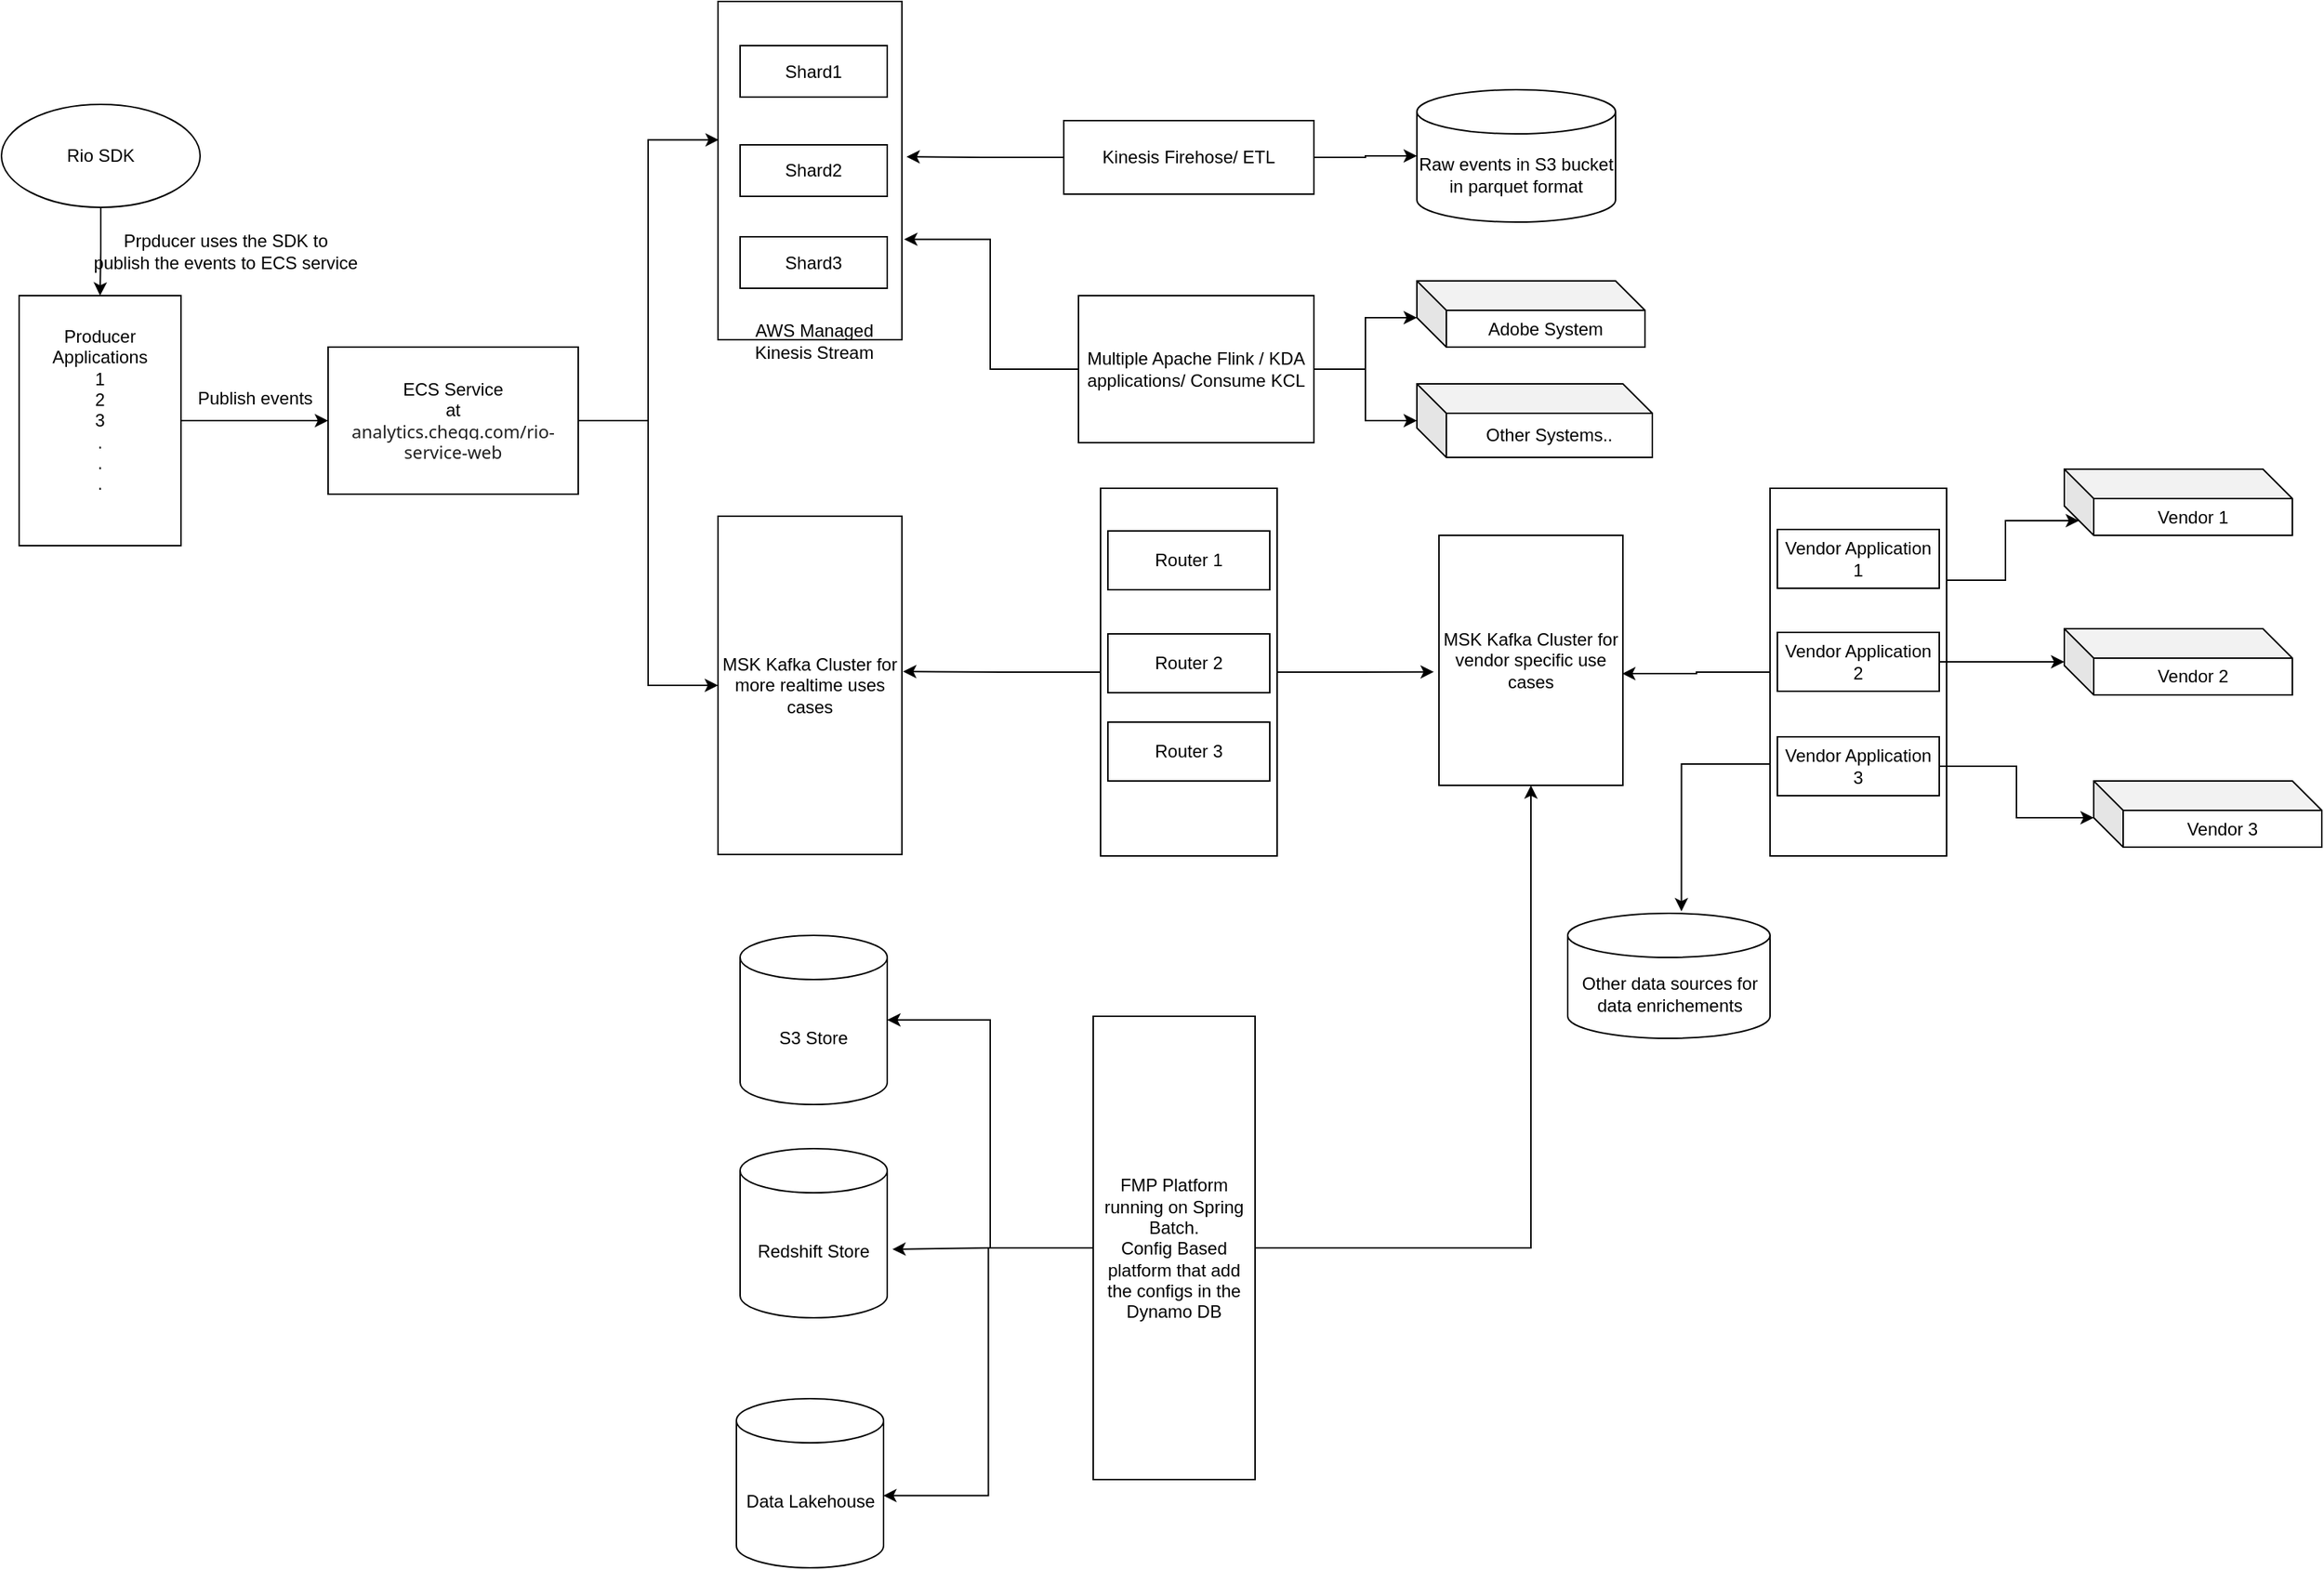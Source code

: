 <mxfile version="25.0.3">
  <diagram name="Page-1" id="SsrnoutQnXabE9va70Cc">
    <mxGraphModel dx="1434" dy="1978" grid="1" gridSize="10" guides="1" tooltips="1" connect="1" arrows="1" fold="1" page="1" pageScale="1" pageWidth="827" pageHeight="1169" math="0" shadow="0">
      <root>
        <mxCell id="0" />
        <mxCell id="1" parent="0" />
        <mxCell id="bDXXekkd5-EwSkiZ4GkZ-7" value="" style="rounded=0;whiteSpace=wrap;html=1;" vertex="1" parent="1">
          <mxGeometry x="525" y="-50" width="125" height="230" as="geometry" />
        </mxCell>
        <mxCell id="bDXXekkd5-EwSkiZ4GkZ-3" style="edgeStyle=orthogonalEdgeStyle;rounded=0;orthogonalLoop=1;jettySize=auto;html=1;entryX=0;entryY=0.5;entryDx=0;entryDy=0;" edge="1" parent="1" source="bDXXekkd5-EwSkiZ4GkZ-1" target="bDXXekkd5-EwSkiZ4GkZ-2">
          <mxGeometry relative="1" as="geometry" />
        </mxCell>
        <mxCell id="bDXXekkd5-EwSkiZ4GkZ-1" value="Producer Applications&lt;div&gt;1&lt;/div&gt;&lt;div&gt;2&lt;/div&gt;&lt;div&gt;3&lt;/div&gt;&lt;div&gt;.&lt;/div&gt;&lt;div&gt;.&lt;/div&gt;&lt;div&gt;.&lt;/div&gt;&lt;div&gt;&lt;br&gt;&lt;/div&gt;" style="rounded=0;whiteSpace=wrap;html=1;" vertex="1" parent="1">
          <mxGeometry x="50" y="150" width="110" height="170" as="geometry" />
        </mxCell>
        <mxCell id="bDXXekkd5-EwSkiZ4GkZ-55" style="edgeStyle=orthogonalEdgeStyle;rounded=0;orthogonalLoop=1;jettySize=auto;html=1;entryX=0;entryY=0.5;entryDx=0;entryDy=0;" edge="1" parent="1" source="bDXXekkd5-EwSkiZ4GkZ-2" target="bDXXekkd5-EwSkiZ4GkZ-53">
          <mxGeometry relative="1" as="geometry" />
        </mxCell>
        <mxCell id="bDXXekkd5-EwSkiZ4GkZ-2" value="ECS Service&lt;div&gt;at&lt;/div&gt;&lt;div&gt;&lt;span style=&quot;color: rgb(31, 31, 31); font-family: system-ui, sans-serif; text-align: start; background-color: rgb(255, 255, 255);&quot;&gt;analytics.chegg.com/rio-service-web&lt;/span&gt;&lt;/div&gt;" style="rounded=0;whiteSpace=wrap;html=1;" vertex="1" parent="1">
          <mxGeometry x="260" y="185" width="170" height="100" as="geometry" />
        </mxCell>
        <mxCell id="bDXXekkd5-EwSkiZ4GkZ-6" style="edgeStyle=orthogonalEdgeStyle;rounded=0;orthogonalLoop=1;jettySize=auto;html=1;entryX=0.5;entryY=0;entryDx=0;entryDy=0;" edge="1" parent="1" source="bDXXekkd5-EwSkiZ4GkZ-4" target="bDXXekkd5-EwSkiZ4GkZ-1">
          <mxGeometry relative="1" as="geometry" />
        </mxCell>
        <mxCell id="bDXXekkd5-EwSkiZ4GkZ-4" value="Rio SDK" style="ellipse;whiteSpace=wrap;html=1;" vertex="1" parent="1">
          <mxGeometry x="38" y="20" width="135" height="70" as="geometry" />
        </mxCell>
        <mxCell id="bDXXekkd5-EwSkiZ4GkZ-8" value="Shard1" style="rounded=0;whiteSpace=wrap;html=1;" vertex="1" parent="1">
          <mxGeometry x="540" y="-20" width="100" height="35" as="geometry" />
        </mxCell>
        <mxCell id="bDXXekkd5-EwSkiZ4GkZ-9" value="Shard2" style="rounded=0;whiteSpace=wrap;html=1;" vertex="1" parent="1">
          <mxGeometry x="540" y="47.5" width="100" height="35" as="geometry" />
        </mxCell>
        <mxCell id="bDXXekkd5-EwSkiZ4GkZ-10" value="Shard3" style="rounded=0;whiteSpace=wrap;html=1;" vertex="1" parent="1">
          <mxGeometry x="540" y="110" width="100" height="35" as="geometry" />
        </mxCell>
        <mxCell id="bDXXekkd5-EwSkiZ4GkZ-15" value="AWS Managed&lt;div&gt;Kinesis Stream&lt;/div&gt;" style="text;html=1;align=center;verticalAlign=middle;resizable=0;points=[];autosize=1;strokeColor=none;fillColor=none;" vertex="1" parent="1">
          <mxGeometry x="540" y="161" width="100" height="40" as="geometry" />
        </mxCell>
        <mxCell id="bDXXekkd5-EwSkiZ4GkZ-16" value="Prpducer uses the SDK to&lt;div&gt;publish the events to ECS service&lt;/div&gt;" style="text;html=1;align=center;verticalAlign=middle;resizable=0;points=[];autosize=1;strokeColor=none;fillColor=none;" vertex="1" parent="1">
          <mxGeometry x="90" y="100" width="200" height="40" as="geometry" />
        </mxCell>
        <mxCell id="bDXXekkd5-EwSkiZ4GkZ-17" value="Publish events" style="text;html=1;align=center;verticalAlign=middle;resizable=0;points=[];autosize=1;strokeColor=none;fillColor=none;" vertex="1" parent="1">
          <mxGeometry x="160" y="205" width="100" height="30" as="geometry" />
        </mxCell>
        <mxCell id="bDXXekkd5-EwSkiZ4GkZ-18" value="Raw events in S3 bucket in parquet format" style="shape=cylinder3;whiteSpace=wrap;html=1;boundedLbl=1;backgroundOutline=1;size=15;" vertex="1" parent="1">
          <mxGeometry x="1000" y="10" width="135" height="90" as="geometry" />
        </mxCell>
        <mxCell id="bDXXekkd5-EwSkiZ4GkZ-37" style="edgeStyle=orthogonalEdgeStyle;rounded=0;orthogonalLoop=1;jettySize=auto;html=1;" edge="1" parent="1" source="bDXXekkd5-EwSkiZ4GkZ-19" target="bDXXekkd5-EwSkiZ4GkZ-18">
          <mxGeometry relative="1" as="geometry" />
        </mxCell>
        <mxCell id="bDXXekkd5-EwSkiZ4GkZ-19" value="Kinesis Firehose/ ETL" style="rounded=0;whiteSpace=wrap;html=1;" vertex="1" parent="1">
          <mxGeometry x="760" y="31" width="170" height="50" as="geometry" />
        </mxCell>
        <mxCell id="bDXXekkd5-EwSkiZ4GkZ-36" style="edgeStyle=orthogonalEdgeStyle;rounded=0;orthogonalLoop=1;jettySize=auto;html=1;entryX=1.025;entryY=0.459;entryDx=0;entryDy=0;entryPerimeter=0;" edge="1" parent="1" source="bDXXekkd5-EwSkiZ4GkZ-19" target="bDXXekkd5-EwSkiZ4GkZ-7">
          <mxGeometry relative="1" as="geometry" />
        </mxCell>
        <mxCell id="bDXXekkd5-EwSkiZ4GkZ-38" style="edgeStyle=orthogonalEdgeStyle;rounded=0;orthogonalLoop=1;jettySize=auto;html=1;entryX=0.004;entryY=0.409;entryDx=0;entryDy=0;entryPerimeter=0;" edge="1" parent="1" source="bDXXekkd5-EwSkiZ4GkZ-2" target="bDXXekkd5-EwSkiZ4GkZ-7">
          <mxGeometry relative="1" as="geometry" />
        </mxCell>
        <mxCell id="bDXXekkd5-EwSkiZ4GkZ-59" style="edgeStyle=orthogonalEdgeStyle;rounded=0;orthogonalLoop=1;jettySize=auto;html=1;" edge="1" parent="1" source="bDXXekkd5-EwSkiZ4GkZ-47" target="bDXXekkd5-EwSkiZ4GkZ-48">
          <mxGeometry relative="1" as="geometry" />
        </mxCell>
        <mxCell id="bDXXekkd5-EwSkiZ4GkZ-47" value="Multiple Apache Flink / KDA applications/ Consume KCL" style="rounded=0;whiteSpace=wrap;html=1;" vertex="1" parent="1">
          <mxGeometry x="770" y="150" width="160" height="100" as="geometry" />
        </mxCell>
        <mxCell id="bDXXekkd5-EwSkiZ4GkZ-48" value="Other Systems.." style="shape=cube;whiteSpace=wrap;html=1;boundedLbl=1;backgroundOutline=1;darkOpacity=0.05;darkOpacity2=0.1;" vertex="1" parent="1">
          <mxGeometry x="1000" y="210" width="160" height="50" as="geometry" />
        </mxCell>
        <mxCell id="bDXXekkd5-EwSkiZ4GkZ-51" value="Adobe System" style="shape=cube;whiteSpace=wrap;html=1;boundedLbl=1;backgroundOutline=1;darkOpacity=0.05;darkOpacity2=0.1;" vertex="1" parent="1">
          <mxGeometry x="1000" y="140" width="155" height="45" as="geometry" />
        </mxCell>
        <mxCell id="bDXXekkd5-EwSkiZ4GkZ-53" value="MSK Kafka Cluster for more realtime uses cases" style="rounded=0;whiteSpace=wrap;html=1;" vertex="1" parent="1">
          <mxGeometry x="525" y="300" width="125" height="230" as="geometry" />
        </mxCell>
        <mxCell id="bDXXekkd5-EwSkiZ4GkZ-57" style="edgeStyle=orthogonalEdgeStyle;rounded=0;orthogonalLoop=1;jettySize=auto;html=1;entryX=1.012;entryY=0.703;entryDx=0;entryDy=0;entryPerimeter=0;" edge="1" parent="1" source="bDXXekkd5-EwSkiZ4GkZ-47" target="bDXXekkd5-EwSkiZ4GkZ-7">
          <mxGeometry relative="1" as="geometry" />
        </mxCell>
        <mxCell id="bDXXekkd5-EwSkiZ4GkZ-58" style="edgeStyle=orthogonalEdgeStyle;rounded=0;orthogonalLoop=1;jettySize=auto;html=1;entryX=0;entryY=0;entryDx=0;entryDy=25;entryPerimeter=0;" edge="1" parent="1" source="bDXXekkd5-EwSkiZ4GkZ-47" target="bDXXekkd5-EwSkiZ4GkZ-51">
          <mxGeometry relative="1" as="geometry" />
        </mxCell>
        <mxCell id="bDXXekkd5-EwSkiZ4GkZ-60" value="" style="rounded=0;whiteSpace=wrap;html=1;" vertex="1" parent="1">
          <mxGeometry x="785" y="281" width="120" height="250" as="geometry" />
        </mxCell>
        <mxCell id="bDXXekkd5-EwSkiZ4GkZ-61" value="Router 1" style="rounded=0;whiteSpace=wrap;html=1;" vertex="1" parent="1">
          <mxGeometry x="790" y="310" width="110" height="40" as="geometry" />
        </mxCell>
        <mxCell id="bDXXekkd5-EwSkiZ4GkZ-62" value="Router 2" style="rounded=0;whiteSpace=wrap;html=1;" vertex="1" parent="1">
          <mxGeometry x="790" y="380" width="110" height="40" as="geometry" />
        </mxCell>
        <mxCell id="bDXXekkd5-EwSkiZ4GkZ-63" value="Router 3" style="rounded=0;whiteSpace=wrap;html=1;" vertex="1" parent="1">
          <mxGeometry x="790" y="440" width="110" height="40" as="geometry" />
        </mxCell>
        <mxCell id="bDXXekkd5-EwSkiZ4GkZ-65" value="MSK Kafka Cluster for vendor specific use cases" style="rounded=0;whiteSpace=wrap;html=1;" vertex="1" parent="1">
          <mxGeometry x="1015" y="313" width="125" height="170" as="geometry" />
        </mxCell>
        <mxCell id="bDXXekkd5-EwSkiZ4GkZ-66" style="edgeStyle=orthogonalEdgeStyle;rounded=0;orthogonalLoop=1;jettySize=auto;html=1;entryX=-0.028;entryY=0.546;entryDx=0;entryDy=0;entryPerimeter=0;" edge="1" parent="1" source="bDXXekkd5-EwSkiZ4GkZ-60" target="bDXXekkd5-EwSkiZ4GkZ-65">
          <mxGeometry relative="1" as="geometry" />
        </mxCell>
        <mxCell id="bDXXekkd5-EwSkiZ4GkZ-67" style="edgeStyle=orthogonalEdgeStyle;rounded=0;orthogonalLoop=1;jettySize=auto;html=1;entryX=1.006;entryY=0.459;entryDx=0;entryDy=0;entryPerimeter=0;" edge="1" parent="1" source="bDXXekkd5-EwSkiZ4GkZ-60" target="bDXXekkd5-EwSkiZ4GkZ-53">
          <mxGeometry relative="1" as="geometry" />
        </mxCell>
        <mxCell id="bDXXekkd5-EwSkiZ4GkZ-70" value="" style="rounded=0;whiteSpace=wrap;html=1;" vertex="1" parent="1">
          <mxGeometry x="1240" y="281" width="120" height="250" as="geometry" />
        </mxCell>
        <mxCell id="bDXXekkd5-EwSkiZ4GkZ-71" value="Vendor Application 1" style="rounded=0;whiteSpace=wrap;html=1;" vertex="1" parent="1">
          <mxGeometry x="1245" y="309" width="110" height="40" as="geometry" />
        </mxCell>
        <mxCell id="bDXXekkd5-EwSkiZ4GkZ-82" style="edgeStyle=orthogonalEdgeStyle;rounded=0;orthogonalLoop=1;jettySize=auto;html=1;" edge="1" parent="1" source="bDXXekkd5-EwSkiZ4GkZ-72" target="bDXXekkd5-EwSkiZ4GkZ-79">
          <mxGeometry relative="1" as="geometry" />
        </mxCell>
        <mxCell id="bDXXekkd5-EwSkiZ4GkZ-72" value="Vendor Application 2" style="rounded=0;whiteSpace=wrap;html=1;" vertex="1" parent="1">
          <mxGeometry x="1245" y="379" width="110" height="40" as="geometry" />
        </mxCell>
        <mxCell id="bDXXekkd5-EwSkiZ4GkZ-73" value="Vendor Application 3" style="rounded=0;whiteSpace=wrap;html=1;" vertex="1" parent="1">
          <mxGeometry x="1245" y="450" width="110" height="40" as="geometry" />
        </mxCell>
        <mxCell id="bDXXekkd5-EwSkiZ4GkZ-75" value="Other data sources for data enrichements" style="shape=cylinder3;whiteSpace=wrap;html=1;boundedLbl=1;backgroundOutline=1;size=15;" vertex="1" parent="1">
          <mxGeometry x="1102.5" y="570" width="137.5" height="85" as="geometry" />
        </mxCell>
        <mxCell id="bDXXekkd5-EwSkiZ4GkZ-76" style="edgeStyle=orthogonalEdgeStyle;rounded=0;orthogonalLoop=1;jettySize=auto;html=1;entryX=0.996;entryY=0.553;entryDx=0;entryDy=0;entryPerimeter=0;" edge="1" parent="1" source="bDXXekkd5-EwSkiZ4GkZ-70" target="bDXXekkd5-EwSkiZ4GkZ-65">
          <mxGeometry relative="1" as="geometry" />
        </mxCell>
        <mxCell id="bDXXekkd5-EwSkiZ4GkZ-78" value="Vendor 1" style="shape=cube;whiteSpace=wrap;html=1;boundedLbl=1;backgroundOutline=1;darkOpacity=0.05;darkOpacity2=0.1;" vertex="1" parent="1">
          <mxGeometry x="1440" y="268" width="155" height="45" as="geometry" />
        </mxCell>
        <mxCell id="bDXXekkd5-EwSkiZ4GkZ-79" value="Vendor 2" style="shape=cube;whiteSpace=wrap;html=1;boundedLbl=1;backgroundOutline=1;darkOpacity=0.05;darkOpacity2=0.1;" vertex="1" parent="1">
          <mxGeometry x="1440" y="376.5" width="155" height="45" as="geometry" />
        </mxCell>
        <mxCell id="bDXXekkd5-EwSkiZ4GkZ-80" value="Vendor 3" style="shape=cube;whiteSpace=wrap;html=1;boundedLbl=1;backgroundOutline=1;darkOpacity=0.05;darkOpacity2=0.1;" vertex="1" parent="1">
          <mxGeometry x="1460" y="480" width="155" height="45" as="geometry" />
        </mxCell>
        <mxCell id="bDXXekkd5-EwSkiZ4GkZ-81" style="edgeStyle=orthogonalEdgeStyle;rounded=0;orthogonalLoop=1;jettySize=auto;html=1;exitX=1;exitY=0.25;exitDx=0;exitDy=0;entryX=0;entryY=0;entryDx=10;entryDy=35;entryPerimeter=0;" edge="1" parent="1" source="bDXXekkd5-EwSkiZ4GkZ-70" target="bDXXekkd5-EwSkiZ4GkZ-78">
          <mxGeometry relative="1" as="geometry" />
        </mxCell>
        <mxCell id="bDXXekkd5-EwSkiZ4GkZ-83" style="edgeStyle=orthogonalEdgeStyle;rounded=0;orthogonalLoop=1;jettySize=auto;html=1;entryX=0;entryY=0;entryDx=0;entryDy=25;entryPerimeter=0;" edge="1" parent="1" source="bDXXekkd5-EwSkiZ4GkZ-73" target="bDXXekkd5-EwSkiZ4GkZ-80">
          <mxGeometry relative="1" as="geometry" />
        </mxCell>
        <mxCell id="bDXXekkd5-EwSkiZ4GkZ-85" style="edgeStyle=orthogonalEdgeStyle;rounded=0;orthogonalLoop=1;jettySize=auto;html=1;exitX=0;exitY=0.75;exitDx=0;exitDy=0;entryX=0.562;entryY=-0.016;entryDx=0;entryDy=0;entryPerimeter=0;" edge="1" parent="1" source="bDXXekkd5-EwSkiZ4GkZ-70" target="bDXXekkd5-EwSkiZ4GkZ-75">
          <mxGeometry relative="1" as="geometry" />
        </mxCell>
        <mxCell id="bDXXekkd5-EwSkiZ4GkZ-86" value="S3 Store" style="shape=cylinder3;whiteSpace=wrap;html=1;boundedLbl=1;backgroundOutline=1;size=15;" vertex="1" parent="1">
          <mxGeometry x="540" y="585" width="100" height="115" as="geometry" />
        </mxCell>
        <mxCell id="bDXXekkd5-EwSkiZ4GkZ-87" value="Redshift Store" style="shape=cylinder3;whiteSpace=wrap;html=1;boundedLbl=1;backgroundOutline=1;size=15;" vertex="1" parent="1">
          <mxGeometry x="540" y="730" width="100" height="115" as="geometry" />
        </mxCell>
        <mxCell id="bDXXekkd5-EwSkiZ4GkZ-88" value="Data Lakehouse" style="shape=cylinder3;whiteSpace=wrap;html=1;boundedLbl=1;backgroundOutline=1;size=15;" vertex="1" parent="1">
          <mxGeometry x="537.5" y="900" width="100" height="115" as="geometry" />
        </mxCell>
        <mxCell id="bDXXekkd5-EwSkiZ4GkZ-93" style="edgeStyle=orthogonalEdgeStyle;rounded=0;orthogonalLoop=1;jettySize=auto;html=1;entryX=0.5;entryY=1;entryDx=0;entryDy=0;" edge="1" parent="1" source="bDXXekkd5-EwSkiZ4GkZ-89" target="bDXXekkd5-EwSkiZ4GkZ-65">
          <mxGeometry relative="1" as="geometry" />
        </mxCell>
        <mxCell id="bDXXekkd5-EwSkiZ4GkZ-89" value="FMP Platform running on Spring Batch.&lt;div&gt;Config Based platform that add the configs in the Dynamo DB&lt;/div&gt;" style="rounded=0;whiteSpace=wrap;html=1;" vertex="1" parent="1">
          <mxGeometry x="780" y="640" width="110" height="315" as="geometry" />
        </mxCell>
        <mxCell id="bDXXekkd5-EwSkiZ4GkZ-90" style="edgeStyle=orthogonalEdgeStyle;rounded=0;orthogonalLoop=1;jettySize=auto;html=1;entryX=1;entryY=0.5;entryDx=0;entryDy=0;entryPerimeter=0;" edge="1" parent="1" source="bDXXekkd5-EwSkiZ4GkZ-89" target="bDXXekkd5-EwSkiZ4GkZ-86">
          <mxGeometry relative="1" as="geometry" />
        </mxCell>
        <mxCell id="bDXXekkd5-EwSkiZ4GkZ-91" style="edgeStyle=orthogonalEdgeStyle;rounded=0;orthogonalLoop=1;jettySize=auto;html=1;entryX=1.035;entryY=0.595;entryDx=0;entryDy=0;entryPerimeter=0;" edge="1" parent="1" source="bDXXekkd5-EwSkiZ4GkZ-89" target="bDXXekkd5-EwSkiZ4GkZ-87">
          <mxGeometry relative="1" as="geometry" />
        </mxCell>
        <mxCell id="bDXXekkd5-EwSkiZ4GkZ-92" style="edgeStyle=orthogonalEdgeStyle;rounded=0;orthogonalLoop=1;jettySize=auto;html=1;entryX=0.998;entryY=0.573;entryDx=0;entryDy=0;entryPerimeter=0;" edge="1" parent="1" source="bDXXekkd5-EwSkiZ4GkZ-89" target="bDXXekkd5-EwSkiZ4GkZ-88">
          <mxGeometry relative="1" as="geometry" />
        </mxCell>
      </root>
    </mxGraphModel>
  </diagram>
</mxfile>
